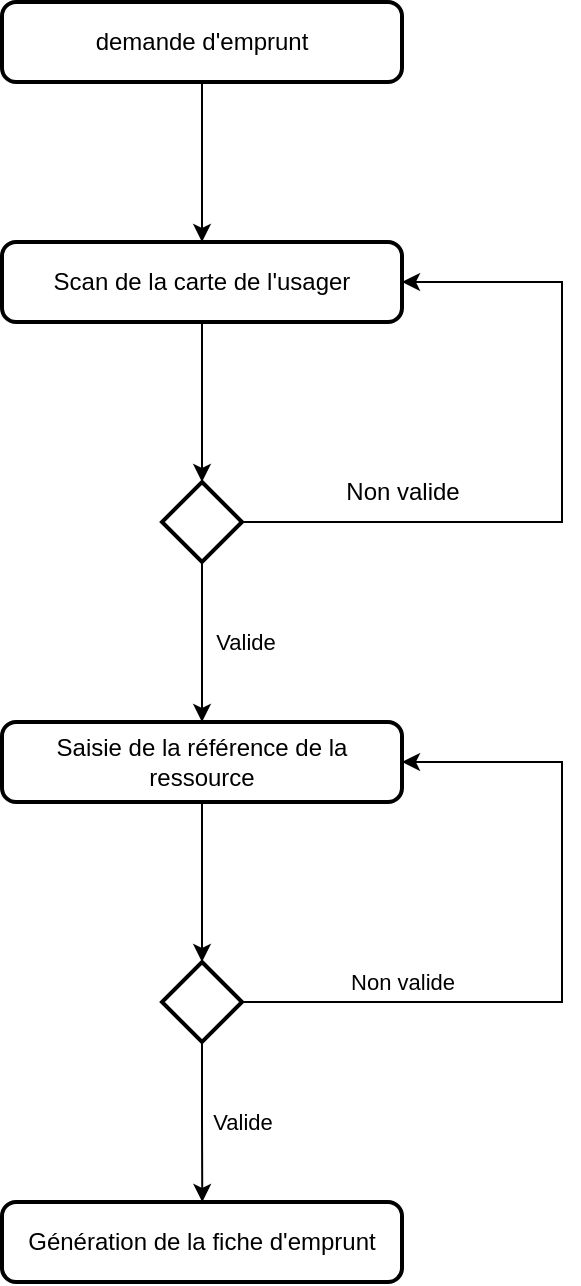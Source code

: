 <mxfile version="20.8.16" type="device"><diagram name="Page-1" id="XVTa_TsBit8ZjdLMaSr_"><mxGraphModel dx="1359" dy="843" grid="1" gridSize="10" guides="1" tooltips="1" connect="1" arrows="1" fold="1" page="1" pageScale="1" pageWidth="850" pageHeight="1100" math="0" shadow="0"><root><mxCell id="0"/><mxCell id="1" parent="0"/><mxCell id="2F5DcFkdVHWvxjfXkGcz-7" style="edgeStyle=orthogonalEdgeStyle;rounded=0;orthogonalLoop=1;jettySize=auto;html=1;exitX=0.5;exitY=1;exitDx=0;exitDy=0;entryX=0.5;entryY=0;entryDx=0;entryDy=0;" edge="1" parent="1" source="2F5DcFkdVHWvxjfXkGcz-1" target="2F5DcFkdVHWvxjfXkGcz-6"><mxGeometry relative="1" as="geometry"/></mxCell><mxCell id="2F5DcFkdVHWvxjfXkGcz-1" value="demande d'emprunt" style="rounded=1;whiteSpace=wrap;html=1;absoluteArcSize=1;arcSize=14;strokeWidth=2;" vertex="1" parent="1"><mxGeometry x="320" y="40" width="200" height="40" as="geometry"/></mxCell><mxCell id="2F5DcFkdVHWvxjfXkGcz-9" style="edgeStyle=orthogonalEdgeStyle;rounded=0;orthogonalLoop=1;jettySize=auto;html=1;exitX=0.5;exitY=1;exitDx=0;exitDy=0;entryX=0.5;entryY=0;entryDx=0;entryDy=0;entryPerimeter=0;" edge="1" parent="1" source="2F5DcFkdVHWvxjfXkGcz-6" target="2F5DcFkdVHWvxjfXkGcz-8"><mxGeometry relative="1" as="geometry"/></mxCell><mxCell id="2F5DcFkdVHWvxjfXkGcz-6" value="Scan de la carte de l'usager" style="rounded=1;whiteSpace=wrap;html=1;absoluteArcSize=1;arcSize=14;strokeWidth=2;" vertex="1" parent="1"><mxGeometry x="320" y="160" width="200" height="40" as="geometry"/></mxCell><mxCell id="2F5DcFkdVHWvxjfXkGcz-10" style="edgeStyle=orthogonalEdgeStyle;rounded=0;orthogonalLoop=1;jettySize=auto;html=1;exitX=1;exitY=0.5;exitDx=0;exitDy=0;exitPerimeter=0;entryX=1;entryY=0.5;entryDx=0;entryDy=0;" edge="1" parent="1" source="2F5DcFkdVHWvxjfXkGcz-8" target="2F5DcFkdVHWvxjfXkGcz-6"><mxGeometry relative="1" as="geometry"><Array as="points"><mxPoint x="600" y="300"/><mxPoint x="600" y="180"/></Array></mxGeometry></mxCell><mxCell id="2F5DcFkdVHWvxjfXkGcz-12" style="edgeStyle=orthogonalEdgeStyle;rounded=0;orthogonalLoop=1;jettySize=auto;html=1;exitX=0.5;exitY=1;exitDx=0;exitDy=0;exitPerimeter=0;" edge="1" parent="1" source="2F5DcFkdVHWvxjfXkGcz-8"><mxGeometry relative="1" as="geometry"><mxPoint x="420" y="400" as="targetPoint"/></mxGeometry></mxCell><mxCell id="2F5DcFkdVHWvxjfXkGcz-19" value="&amp;nbsp;Valide" style="edgeLabel;html=1;align=center;verticalAlign=middle;resizable=0;points=[];" vertex="1" connectable="0" parent="2F5DcFkdVHWvxjfXkGcz-12"><mxGeometry x="-0.311" relative="1" as="geometry"><mxPoint x="20" y="12" as="offset"/></mxGeometry></mxCell><mxCell id="2F5DcFkdVHWvxjfXkGcz-8" value="" style="strokeWidth=2;html=1;shape=mxgraph.flowchart.decision;whiteSpace=wrap;" vertex="1" parent="1"><mxGeometry x="400" y="280" width="40" height="40" as="geometry"/></mxCell><mxCell id="2F5DcFkdVHWvxjfXkGcz-11" value="Non valide" style="text;html=1;align=center;verticalAlign=middle;resizable=0;points=[];autosize=1;strokeColor=none;fillColor=none;" vertex="1" parent="1"><mxGeometry x="480" y="270" width="80" height="30" as="geometry"/></mxCell><mxCell id="2F5DcFkdVHWvxjfXkGcz-15" style="edgeStyle=orthogonalEdgeStyle;rounded=0;orthogonalLoop=1;jettySize=auto;html=1;exitX=0.5;exitY=1;exitDx=0;exitDy=0;entryX=0.5;entryY=0;entryDx=0;entryDy=0;entryPerimeter=0;" edge="1" parent="1" source="2F5DcFkdVHWvxjfXkGcz-13" target="2F5DcFkdVHWvxjfXkGcz-14"><mxGeometry relative="1" as="geometry"/></mxCell><mxCell id="2F5DcFkdVHWvxjfXkGcz-13" value="Saisie de la référence de la ressource" style="rounded=1;whiteSpace=wrap;html=1;absoluteArcSize=1;arcSize=14;strokeWidth=2;" vertex="1" parent="1"><mxGeometry x="320" y="400" width="200" height="40" as="geometry"/></mxCell><mxCell id="2F5DcFkdVHWvxjfXkGcz-16" style="edgeStyle=orthogonalEdgeStyle;rounded=0;orthogonalLoop=1;jettySize=auto;html=1;exitX=1;exitY=0.5;exitDx=0;exitDy=0;exitPerimeter=0;entryX=1;entryY=0.5;entryDx=0;entryDy=0;" edge="1" parent="1" source="2F5DcFkdVHWvxjfXkGcz-14" target="2F5DcFkdVHWvxjfXkGcz-13"><mxGeometry relative="1" as="geometry"><Array as="points"><mxPoint x="600" y="540"/><mxPoint x="600" y="420"/></Array></mxGeometry></mxCell><mxCell id="2F5DcFkdVHWvxjfXkGcz-17" value="Non valide" style="edgeLabel;html=1;align=center;verticalAlign=middle;resizable=0;points=[];" vertex="1" connectable="0" parent="2F5DcFkdVHWvxjfXkGcz-16"><mxGeometry x="-0.478" relative="1" as="geometry"><mxPoint x="-14" y="-10" as="offset"/></mxGeometry></mxCell><mxCell id="2F5DcFkdVHWvxjfXkGcz-20" style="edgeStyle=orthogonalEdgeStyle;rounded=0;orthogonalLoop=1;jettySize=auto;html=1;exitX=0.5;exitY=1;exitDx=0;exitDy=0;exitPerimeter=0;" edge="1" parent="1" source="2F5DcFkdVHWvxjfXkGcz-14"><mxGeometry relative="1" as="geometry"><mxPoint x="420.143" y="640" as="targetPoint"/></mxGeometry></mxCell><mxCell id="2F5DcFkdVHWvxjfXkGcz-21" value="Valide" style="edgeLabel;html=1;align=center;verticalAlign=middle;resizable=0;points=[];" vertex="1" connectable="0" parent="2F5DcFkdVHWvxjfXkGcz-20"><mxGeometry x="-0.204" y="-1" relative="1" as="geometry"><mxPoint x="21" y="8" as="offset"/></mxGeometry></mxCell><mxCell id="2F5DcFkdVHWvxjfXkGcz-14" value="" style="strokeWidth=2;html=1;shape=mxgraph.flowchart.decision;whiteSpace=wrap;" vertex="1" parent="1"><mxGeometry x="400" y="520" width="40" height="40" as="geometry"/></mxCell><mxCell id="2F5DcFkdVHWvxjfXkGcz-22" value="Génération de la fiche d'emprunt" style="rounded=1;whiteSpace=wrap;html=1;absoluteArcSize=1;arcSize=14;strokeWidth=2;" vertex="1" parent="1"><mxGeometry x="320" y="640" width="200" height="40" as="geometry"/></mxCell></root></mxGraphModel></diagram></mxfile>